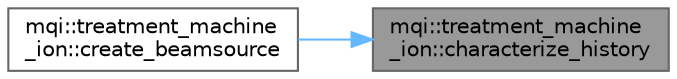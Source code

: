 digraph "mqi::treatment_machine_ion::characterize_history"
{
 // LATEX_PDF_SIZE
  bgcolor="transparent";
  edge [fontname=Helvetica,fontsize=10,labelfontname=Helvetica,labelfontsize=10];
  node [fontname=Helvetica,fontsize=10,shape=box,height=0.2,width=0.4];
  rankdir="RL";
  Node1 [id="Node000001",label="mqi::treatment_machine\l_ion::characterize_history",height=0.2,width=0.4,color="gray40", fillcolor="grey60", style="filled", fontcolor="black",tooltip="Calculates the number of histories for a modulated beamlet."];
  Node1 -> Node2 [id="edge1_Node000001_Node000002",dir="back",color="steelblue1",style="solid",tooltip=" "];
  Node2 [id="Node000002",label="mqi::treatment_machine\l_ion::create_beamsource",height=0.2,width=0.4,color="grey40", fillcolor="white", style="filled",URL="$classmqi_1_1treatment__machine__ion.html#a8e98be30d93f773066301cb394257491",tooltip="Creates a beam source from a dataset."];
}
